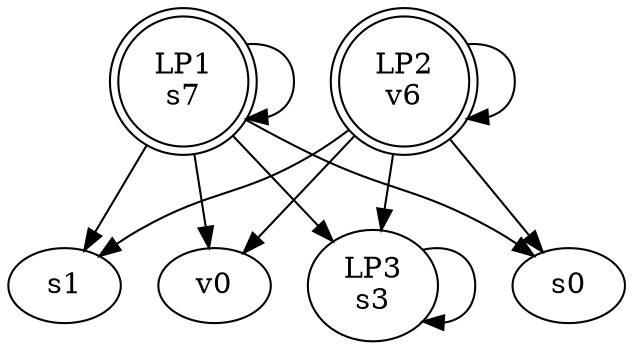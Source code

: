 digraph G {
    lp1 [label="LP1\ns7", shape=doublecircle];
    lp2 [label="LP2\nv6", shape=doublecircle];
    lp3 [label="LP3\ns3"];
    lp1 -> lp3
    lp2 -> lp3
    lp1 -> lp1
    lp2 -> lp2
    lp3 -> lp3
    lp1 -> s0
    lp1 -> s1
    lp1 -> v0
    lp2 -> s0
    lp2 -> s1
    lp2 -> v0
}
